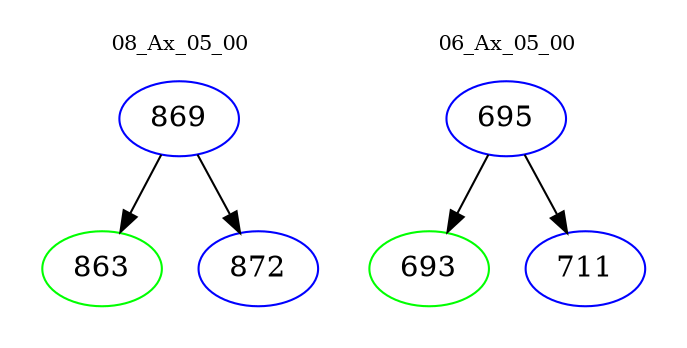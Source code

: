 digraph{
subgraph cluster_0 {
color = white
label = "08_Ax_05_00";
fontsize=10;
T0_869 [label="869", color="blue"]
T0_869 -> T0_863 [color="black"]
T0_863 [label="863", color="green"]
T0_869 -> T0_872 [color="black"]
T0_872 [label="872", color="blue"]
}
subgraph cluster_1 {
color = white
label = "06_Ax_05_00";
fontsize=10;
T1_695 [label="695", color="blue"]
T1_695 -> T1_693 [color="black"]
T1_693 [label="693", color="green"]
T1_695 -> T1_711 [color="black"]
T1_711 [label="711", color="blue"]
}
}
